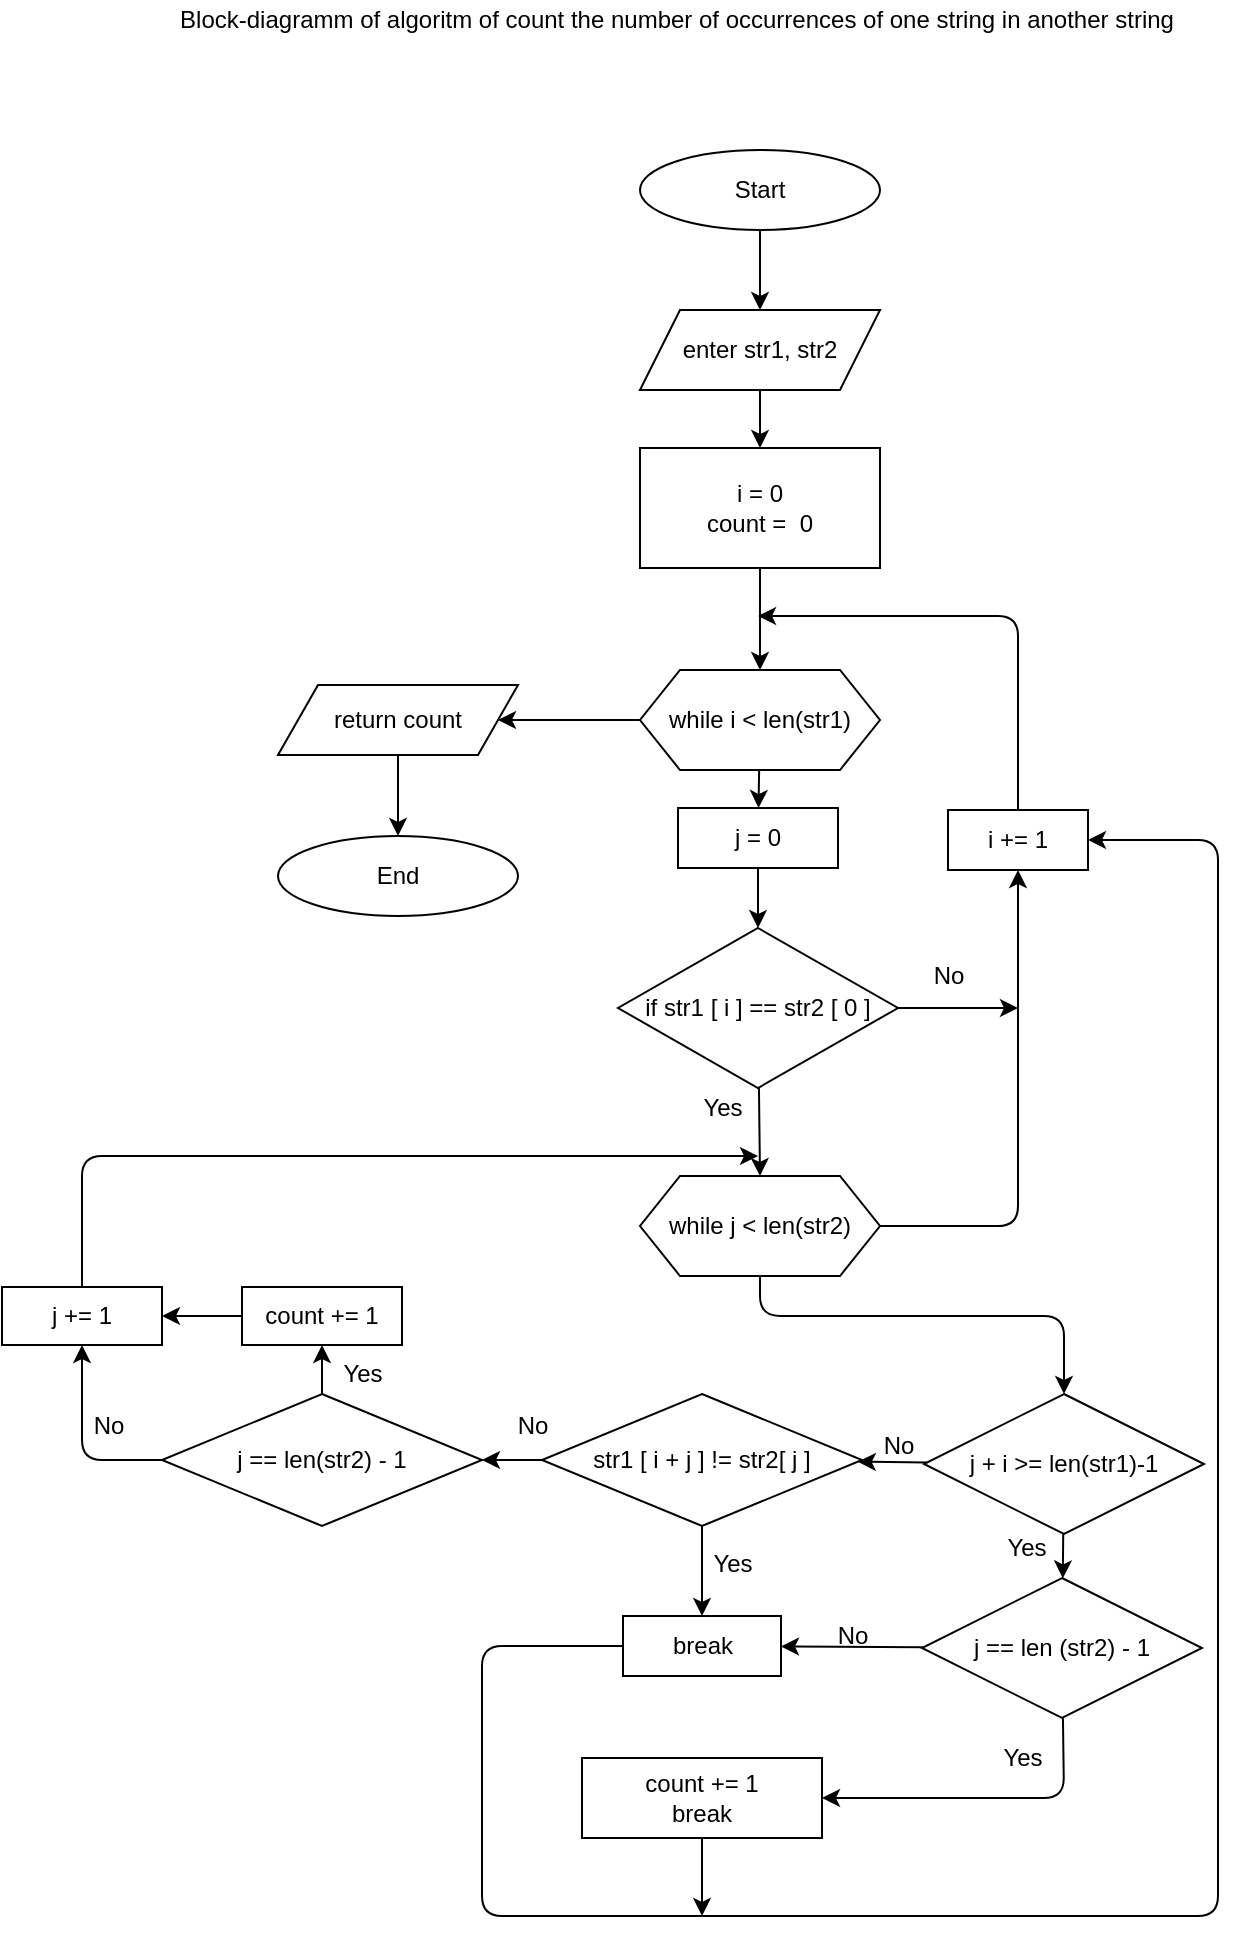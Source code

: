 <mxfile>
    <diagram id="47znvVhX0O4-EXzci9-m" name="Страница 1">
        <mxGraphModel dx="1918" dy="1240" grid="1" gridSize="10" guides="1" tooltips="1" connect="1" arrows="1" fold="1" page="1" pageScale="1" pageWidth="827" pageHeight="1169" math="0" shadow="0">
            <root>
                <mxCell id="0"/>
                <mxCell id="1" parent="0"/>
                <mxCell id="9" value="" style="edgeStyle=none;html=1;" parent="1" source="2" target="8" edge="1">
                    <mxGeometry relative="1" as="geometry"/>
                </mxCell>
                <mxCell id="2" value="Start" style="ellipse;whiteSpace=wrap;html=1;" parent="1" vertex="1">
                    <mxGeometry x="407" y="135" width="120" height="40" as="geometry"/>
                </mxCell>
                <mxCell id="6" value="" style="edgeStyle=none;html=1;" parent="1" source="3" target="5" edge="1">
                    <mxGeometry relative="1" as="geometry"/>
                </mxCell>
                <mxCell id="3" value="i = 0&lt;br&gt;count =&amp;nbsp; 0" style="whiteSpace=wrap;html=1;" parent="1" vertex="1">
                    <mxGeometry x="407" y="284" width="120" height="60" as="geometry"/>
                </mxCell>
                <mxCell id="12" value="" style="edgeStyle=none;html=1;" parent="1" source="5" target="11" edge="1">
                    <mxGeometry relative="1" as="geometry"/>
                </mxCell>
                <mxCell id="23" value="" style="edgeStyle=none;html=1;" parent="1" source="5" target="22" edge="1">
                    <mxGeometry relative="1" as="geometry"/>
                </mxCell>
                <mxCell id="5" value="while i &amp;lt; len(str1)" style="shape=hexagon;perimeter=hexagonPerimeter2;whiteSpace=wrap;html=1;fixedSize=1;" parent="1" vertex="1">
                    <mxGeometry x="407" y="395" width="120" height="50" as="geometry"/>
                </mxCell>
                <mxCell id="10" value="" style="edgeStyle=none;html=1;" parent="1" source="8" target="3" edge="1">
                    <mxGeometry relative="1" as="geometry"/>
                </mxCell>
                <mxCell id="8" value="enter str1, str2" style="shape=parallelogram;perimeter=parallelogramPerimeter;whiteSpace=wrap;html=1;fixedSize=1;" parent="1" vertex="1">
                    <mxGeometry x="407" y="215" width="120" height="40" as="geometry"/>
                </mxCell>
                <mxCell id="27" value="" style="edgeStyle=none;html=1;" parent="1" source="11" target="26" edge="1">
                    <mxGeometry relative="1" as="geometry"/>
                </mxCell>
                <mxCell id="11" value="j = 0" style="whiteSpace=wrap;html=1;" parent="1" vertex="1">
                    <mxGeometry x="426" y="464" width="80" height="30" as="geometry"/>
                </mxCell>
                <mxCell id="33" value="" style="edgeStyle=none;html=1;entryX=0.5;entryY=0;entryDx=0;entryDy=0;" parent="1" source="13" target="32" edge="1">
                    <mxGeometry relative="1" as="geometry">
                        <Array as="points">
                            <mxPoint x="467" y="718"/>
                            <mxPoint x="619" y="718"/>
                        </Array>
                    </mxGeometry>
                </mxCell>
                <mxCell id="74" value="" style="edgeStyle=none;html=1;" parent="1" source="13" target="73" edge="1">
                    <mxGeometry relative="1" as="geometry">
                        <Array as="points">
                            <mxPoint x="596" y="673"/>
                        </Array>
                    </mxGeometry>
                </mxCell>
                <mxCell id="13" value="while j &amp;lt; len(str2)" style="shape=hexagon;perimeter=hexagonPerimeter2;whiteSpace=wrap;html=1;fixedSize=1;" parent="1" vertex="1">
                    <mxGeometry x="407" y="648" width="120" height="50" as="geometry"/>
                </mxCell>
                <mxCell id="25" value="" style="edgeStyle=none;html=1;" parent="1" source="22" target="24" edge="1">
                    <mxGeometry relative="1" as="geometry"/>
                </mxCell>
                <mxCell id="22" value="return count" style="shape=parallelogram;perimeter=parallelogramPerimeter;whiteSpace=wrap;html=1;fixedSize=1;" parent="1" vertex="1">
                    <mxGeometry x="226" y="402.5" width="120" height="35" as="geometry"/>
                </mxCell>
                <mxCell id="24" value="End" style="ellipse;whiteSpace=wrap;html=1;" parent="1" vertex="1">
                    <mxGeometry x="226" y="478" width="120" height="40" as="geometry"/>
                </mxCell>
                <mxCell id="30" style="edgeStyle=none;html=1;entryX=0.5;entryY=0;entryDx=0;entryDy=0;" parent="1" source="26" target="13" edge="1">
                    <mxGeometry relative="1" as="geometry">
                        <mxPoint x="467" y="634" as="targetPoint"/>
                    </mxGeometry>
                </mxCell>
                <mxCell id="72" style="edgeStyle=none;html=1;" parent="1" source="26" edge="1">
                    <mxGeometry relative="1" as="geometry">
                        <mxPoint x="596" y="564" as="targetPoint"/>
                    </mxGeometry>
                </mxCell>
                <mxCell id="26" value="if str1 [ i ] == str2 [ 0 ]" style="rhombus;whiteSpace=wrap;html=1;" parent="1" vertex="1">
                    <mxGeometry x="396" y="524" width="140" height="80" as="geometry"/>
                </mxCell>
                <mxCell id="31" value="Yes" style="text;html=1;align=center;verticalAlign=middle;resizable=0;points=[];autosize=1;strokeColor=none;fillColor=none;" parent="1" vertex="1">
                    <mxGeometry x="428" y="604" width="40" height="20" as="geometry"/>
                </mxCell>
                <mxCell id="35" value="" style="edgeStyle=none;html=1;" parent="1" source="32" target="34" edge="1">
                    <mxGeometry relative="1" as="geometry"/>
                </mxCell>
                <mxCell id="55" value="" style="edgeStyle=none;html=1;" parent="1" source="32" target="51" edge="1">
                    <mxGeometry relative="1" as="geometry"/>
                </mxCell>
                <mxCell id="32" value="j + i &amp;gt;= len(str1)-1" style="rhombus;whiteSpace=wrap;html=1;" parent="1" vertex="1">
                    <mxGeometry x="549" y="757" width="140" height="70" as="geometry"/>
                </mxCell>
                <mxCell id="40" value="" style="edgeStyle=none;html=1;" parent="1" source="34" target="39" edge="1">
                    <mxGeometry relative="1" as="geometry">
                        <Array as="points">
                            <mxPoint x="619" y="959"/>
                        </Array>
                    </mxGeometry>
                </mxCell>
                <mxCell id="43" value="" style="edgeStyle=none;html=1;" parent="1" source="34" target="42" edge="1">
                    <mxGeometry relative="1" as="geometry"/>
                </mxCell>
                <mxCell id="34" value="j == len (str2) - 1" style="rhombus;whiteSpace=wrap;html=1;" parent="1" vertex="1">
                    <mxGeometry x="548" y="849" width="140" height="70" as="geometry"/>
                </mxCell>
                <mxCell id="37" value="Yes" style="text;html=1;align=center;verticalAlign=middle;resizable=0;points=[];autosize=1;strokeColor=none;fillColor=none;" parent="1" vertex="1">
                    <mxGeometry x="580" y="824" width="40" height="20" as="geometry"/>
                </mxCell>
                <mxCell id="79" style="edgeStyle=none;html=1;" edge="1" parent="1" source="39">
                    <mxGeometry relative="1" as="geometry">
                        <mxPoint x="438" y="1018" as="targetPoint"/>
                    </mxGeometry>
                </mxCell>
                <mxCell id="39" value="count += 1&lt;br&gt;break" style="whiteSpace=wrap;html=1;" parent="1" vertex="1">
                    <mxGeometry x="378" y="939" width="120" height="40" as="geometry"/>
                </mxCell>
                <mxCell id="41" value="Yes" style="text;html=1;align=center;verticalAlign=middle;resizable=0;points=[];autosize=1;strokeColor=none;fillColor=none;" parent="1" vertex="1">
                    <mxGeometry x="578" y="929" width="40" height="20" as="geometry"/>
                </mxCell>
                <mxCell id="78" style="edgeStyle=none;html=1;exitX=0;exitY=0.5;exitDx=0;exitDy=0;entryX=1;entryY=0.5;entryDx=0;entryDy=0;" edge="1" parent="1" source="42" target="73">
                    <mxGeometry relative="1" as="geometry">
                        <mxPoint x="596" y="668" as="targetPoint"/>
                        <Array as="points">
                            <mxPoint x="328" y="883"/>
                            <mxPoint x="328" y="1018"/>
                            <mxPoint x="696" y="1018"/>
                            <mxPoint x="696" y="480"/>
                        </Array>
                    </mxGeometry>
                </mxCell>
                <mxCell id="42" value="break" style="whiteSpace=wrap;html=1;" parent="1" vertex="1">
                    <mxGeometry x="398.5" y="868" width="79" height="30" as="geometry"/>
                </mxCell>
                <mxCell id="44" value="No" style="text;html=1;align=center;verticalAlign=middle;resizable=0;points=[];autosize=1;strokeColor=none;fillColor=none;" parent="1" vertex="1">
                    <mxGeometry x="498" y="868" width="30" height="20" as="geometry"/>
                </mxCell>
                <mxCell id="80" style="edgeStyle=none;html=1;entryX=0.5;entryY=1;entryDx=0;entryDy=0;" edge="1" parent="1" source="47" target="64">
                    <mxGeometry relative="1" as="geometry">
                        <Array as="points">
                            <mxPoint x="128" y="790"/>
                        </Array>
                    </mxGeometry>
                </mxCell>
                <mxCell id="81" style="edgeStyle=none;html=1;" edge="1" parent="1" source="47" target="61">
                    <mxGeometry relative="1" as="geometry"/>
                </mxCell>
                <mxCell id="47" value="j == len(str2) - 1" style="rhombus;whiteSpace=wrap;html=1;" parent="1" vertex="1">
                    <mxGeometry x="168" y="757" width="160" height="66" as="geometry"/>
                </mxCell>
                <mxCell id="50" value="No" style="text;html=1;align=center;verticalAlign=middle;resizable=0;points=[];autosize=1;strokeColor=none;fillColor=none;" parent="1" vertex="1">
                    <mxGeometry x="521" y="773" width="30" height="20" as="geometry"/>
                </mxCell>
                <mxCell id="56" value="" style="edgeStyle=none;html=1;" parent="1" source="51" target="42" edge="1">
                    <mxGeometry relative="1" as="geometry"/>
                </mxCell>
                <mxCell id="58" value="" style="edgeStyle=none;html=1;" parent="1" source="51" target="47" edge="1">
                    <mxGeometry relative="1" as="geometry"/>
                </mxCell>
                <mxCell id="51" value="str1 [ i + j ] != str2[ j ]" style="rhombus;whiteSpace=wrap;html=1;" parent="1" vertex="1">
                    <mxGeometry x="358" y="757" width="160" height="66" as="geometry"/>
                </mxCell>
                <mxCell id="57" value="Yes" style="text;html=1;align=center;verticalAlign=middle;resizable=0;points=[];autosize=1;strokeColor=none;fillColor=none;" parent="1" vertex="1">
                    <mxGeometry x="433" y="832" width="40" height="20" as="geometry"/>
                </mxCell>
                <mxCell id="59" value="No" style="text;html=1;align=center;verticalAlign=middle;resizable=0;points=[];autosize=1;strokeColor=none;fillColor=none;" parent="1" vertex="1">
                    <mxGeometry x="338" y="763" width="30" height="20" as="geometry"/>
                </mxCell>
                <mxCell id="65" value="" style="edgeStyle=none;html=1;" parent="1" source="61" target="64" edge="1">
                    <mxGeometry relative="1" as="geometry"/>
                </mxCell>
                <mxCell id="61" value="&lt;span&gt;count += 1&lt;/span&gt;" style="whiteSpace=wrap;html=1;" parent="1" vertex="1">
                    <mxGeometry x="208" y="703.5" width="80" height="29" as="geometry"/>
                </mxCell>
                <mxCell id="77" style="edgeStyle=none;html=1;" edge="1" parent="1" source="64">
                    <mxGeometry relative="1" as="geometry">
                        <mxPoint x="466" y="638" as="targetPoint"/>
                        <Array as="points">
                            <mxPoint x="128" y="638"/>
                            <mxPoint x="328" y="638"/>
                        </Array>
                    </mxGeometry>
                </mxCell>
                <mxCell id="64" value="&lt;span&gt;j += 1&lt;/span&gt;" style="whiteSpace=wrap;html=1;" parent="1" vertex="1">
                    <mxGeometry x="88" y="703.5" width="80" height="29" as="geometry"/>
                </mxCell>
                <mxCell id="67" value="No" style="text;html=1;align=center;verticalAlign=middle;resizable=0;points=[];autosize=1;strokeColor=none;fillColor=none;" parent="1" vertex="1">
                    <mxGeometry x="126" y="763" width="30" height="20" as="geometry"/>
                </mxCell>
                <mxCell id="69" value="Block-diagramm of algoritm of count the number of occurrences of one string in another string" style="text;html=1;align=center;verticalAlign=middle;resizable=0;points=[];autosize=1;strokeColor=none;fillColor=none;" parent="1" vertex="1">
                    <mxGeometry x="170" y="60" width="510" height="20" as="geometry"/>
                </mxCell>
                <mxCell id="75" style="edgeStyle=none;html=1;" parent="1" source="73" edge="1">
                    <mxGeometry relative="1" as="geometry">
                        <mxPoint x="466" y="368" as="targetPoint"/>
                        <Array as="points">
                            <mxPoint x="596" y="368"/>
                        </Array>
                    </mxGeometry>
                </mxCell>
                <mxCell id="73" value="i += 1" style="whiteSpace=wrap;html=1;" parent="1" vertex="1">
                    <mxGeometry x="561" y="465" width="70" height="30" as="geometry"/>
                </mxCell>
                <mxCell id="76" value="No" style="text;html=1;align=center;verticalAlign=middle;resizable=0;points=[];autosize=1;strokeColor=none;fillColor=none;" parent="1" vertex="1">
                    <mxGeometry x="546" y="538" width="30" height="20" as="geometry"/>
                </mxCell>
                <mxCell id="82" value="Yes" style="text;html=1;align=center;verticalAlign=middle;resizable=0;points=[];autosize=1;strokeColor=none;fillColor=none;" vertex="1" parent="1">
                    <mxGeometry x="248" y="737" width="40" height="20" as="geometry"/>
                </mxCell>
            </root>
        </mxGraphModel>
    </diagram>
</mxfile>